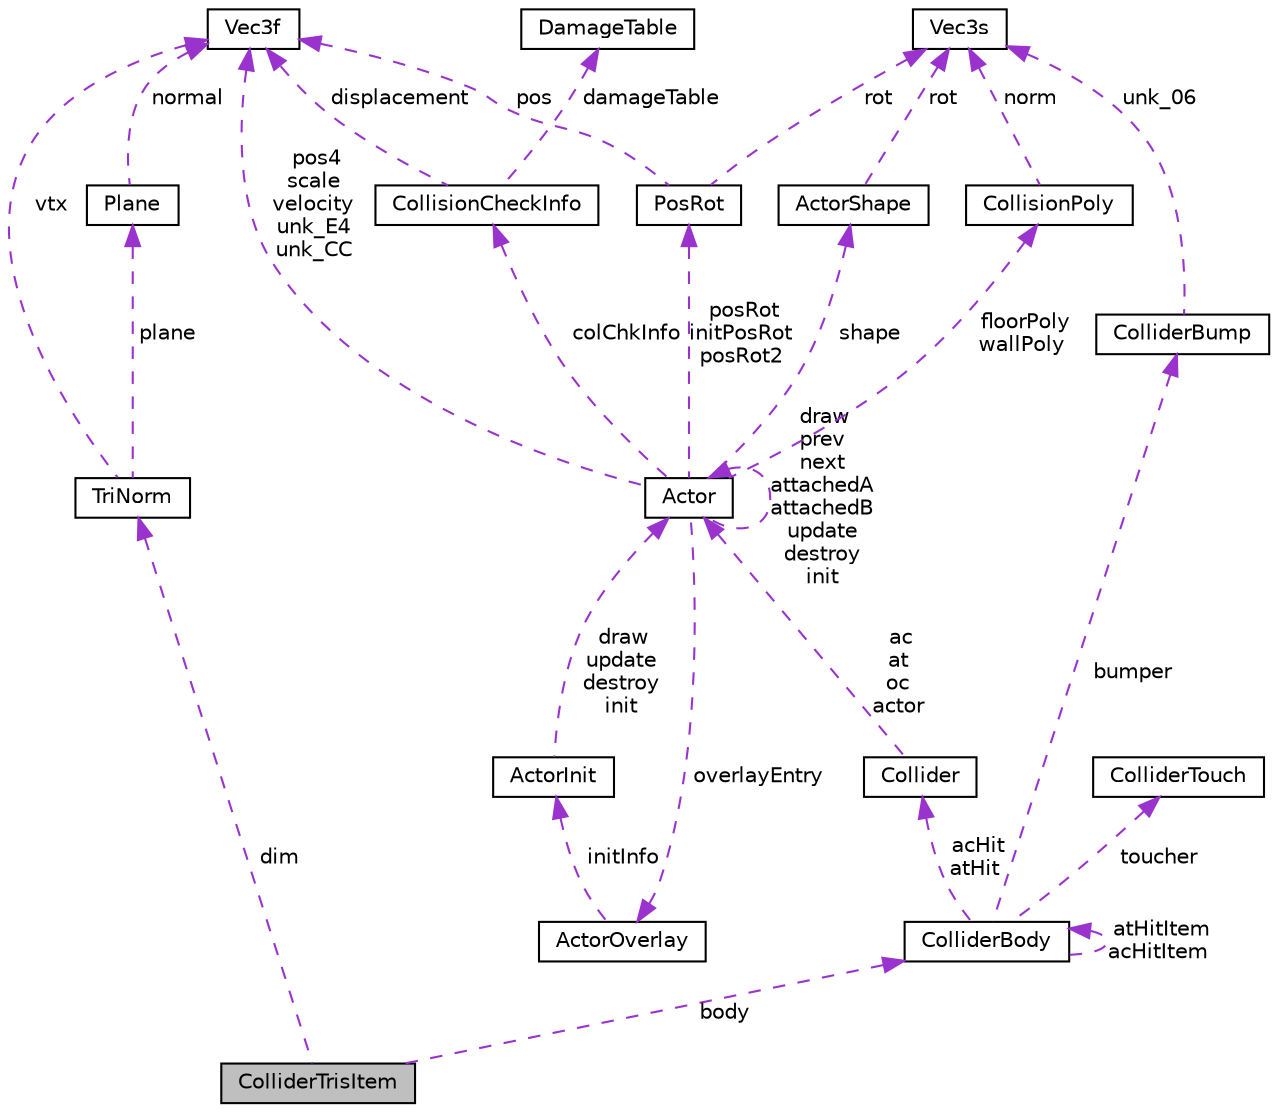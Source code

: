 digraph "ColliderTrisItem"
{
 // LATEX_PDF_SIZE
  edge [fontname="Helvetica",fontsize="10",labelfontname="Helvetica",labelfontsize="10"];
  node [fontname="Helvetica",fontsize="10",shape=record];
  Node1 [label="ColliderTrisItem",height=0.2,width=0.4,color="black", fillcolor="grey75", style="filled", fontcolor="black",tooltip=" "];
  Node2 -> Node1 [dir="back",color="darkorchid3",fontsize="10",style="dashed",label=" dim" ,fontname="Helvetica"];
  Node2 [label="TriNorm",height=0.2,width=0.4,color="black", fillcolor="white", style="filled",URL="$d7/d2e/structTriNorm.html",tooltip=" "];
  Node3 -> Node2 [dir="back",color="darkorchid3",fontsize="10",style="dashed",label=" plane" ,fontname="Helvetica"];
  Node3 [label="Plane",height=0.2,width=0.4,color="black", fillcolor="white", style="filled",URL="$d6/d13/structPlane.html",tooltip=" "];
  Node4 -> Node3 [dir="back",color="darkorchid3",fontsize="10",style="dashed",label=" normal" ,fontname="Helvetica"];
  Node4 [label="Vec3f",height=0.2,width=0.4,color="black", fillcolor="white", style="filled",URL="$d0/dc7/structVec3f.html",tooltip=" "];
  Node4 -> Node2 [dir="back",color="darkorchid3",fontsize="10",style="dashed",label=" vtx" ,fontname="Helvetica"];
  Node5 -> Node1 [dir="back",color="darkorchid3",fontsize="10",style="dashed",label=" body" ,fontname="Helvetica"];
  Node5 [label="ColliderBody",height=0.2,width=0.4,color="black", fillcolor="white", style="filled",URL="$de/d87/structColliderBody.html",tooltip=" "];
  Node6 -> Node5 [dir="back",color="darkorchid3",fontsize="10",style="dashed",label=" acHit\natHit" ,fontname="Helvetica"];
  Node6 [label="Collider",height=0.2,width=0.4,color="black", fillcolor="white", style="filled",URL="$d0/d61/structCollider.html",tooltip=" "];
  Node7 -> Node6 [dir="back",color="darkorchid3",fontsize="10",style="dashed",label=" ac\nat\noc\nactor" ,fontname="Helvetica"];
  Node7 [label="Actor",height=0.2,width=0.4,color="black", fillcolor="white", style="filled",URL="$dd/da2/structActor.html",tooltip=" "];
  Node7 -> Node7 [dir="back",color="darkorchid3",fontsize="10",style="dashed",label=" draw\nprev\nnext\nattachedA\nattachedB\nupdate\ndestroy\ninit" ,fontname="Helvetica"];
  Node8 -> Node7 [dir="back",color="darkorchid3",fontsize="10",style="dashed",label=" posRot\ninitPosRot\nposRot2" ,fontname="Helvetica"];
  Node8 [label="PosRot",height=0.2,width=0.4,color="black", fillcolor="white", style="filled",URL="$d5/dba/structPosRot.html",tooltip=" "];
  Node9 -> Node8 [dir="back",color="darkorchid3",fontsize="10",style="dashed",label=" rot" ,fontname="Helvetica"];
  Node9 [label="Vec3s",height=0.2,width=0.4,color="black", fillcolor="white", style="filled",URL="$d8/d79/structVec3s.html",tooltip=" "];
  Node4 -> Node8 [dir="back",color="darkorchid3",fontsize="10",style="dashed",label=" pos" ,fontname="Helvetica"];
  Node10 -> Node7 [dir="back",color="darkorchid3",fontsize="10",style="dashed",label=" overlayEntry" ,fontname="Helvetica"];
  Node10 [label="ActorOverlay",height=0.2,width=0.4,color="black", fillcolor="white", style="filled",URL="$d4/d76/structActorOverlay.html",tooltip=" "];
  Node11 -> Node10 [dir="back",color="darkorchid3",fontsize="10",style="dashed",label=" initInfo" ,fontname="Helvetica"];
  Node11 [label="ActorInit",height=0.2,width=0.4,color="black", fillcolor="white", style="filled",URL="$d6/dc9/structActorInit.html",tooltip=" "];
  Node7 -> Node11 [dir="back",color="darkorchid3",fontsize="10",style="dashed",label=" draw\nupdate\ndestroy\ninit" ,fontname="Helvetica"];
  Node12 -> Node7 [dir="back",color="darkorchid3",fontsize="10",style="dashed",label=" shape" ,fontname="Helvetica"];
  Node12 [label="ActorShape",height=0.2,width=0.4,color="black", fillcolor="white", style="filled",URL="$d2/d09/structActorShape.html",tooltip=" "];
  Node9 -> Node12 [dir="back",color="darkorchid3",fontsize="10",style="dashed",label=" rot" ,fontname="Helvetica"];
  Node13 -> Node7 [dir="back",color="darkorchid3",fontsize="10",style="dashed",label=" colChkInfo" ,fontname="Helvetica"];
  Node13 [label="CollisionCheckInfo",height=0.2,width=0.4,color="black", fillcolor="white", style="filled",URL="$d0/d20/structCollisionCheckInfo.html",tooltip=" "];
  Node14 -> Node13 [dir="back",color="darkorchid3",fontsize="10",style="dashed",label=" damageTable" ,fontname="Helvetica"];
  Node14 [label="DamageTable",height=0.2,width=0.4,color="black", fillcolor="white", style="filled",URL="$da/da9/structDamageTable.html",tooltip=" "];
  Node4 -> Node13 [dir="back",color="darkorchid3",fontsize="10",style="dashed",label=" displacement" ,fontname="Helvetica"];
  Node15 -> Node7 [dir="back",color="darkorchid3",fontsize="10",style="dashed",label=" floorPoly\nwallPoly" ,fontname="Helvetica"];
  Node15 [label="CollisionPoly",height=0.2,width=0.4,color="black", fillcolor="white", style="filled",URL="$de/de9/structCollisionPoly.html",tooltip=" "];
  Node9 -> Node15 [dir="back",color="darkorchid3",fontsize="10",style="dashed",label=" norm" ,fontname="Helvetica"];
  Node4 -> Node7 [dir="back",color="darkorchid3",fontsize="10",style="dashed",label=" pos4\nscale\nvelocity\nunk_E4\nunk_CC" ,fontname="Helvetica"];
  Node5 -> Node5 [dir="back",color="darkorchid3",fontsize="10",style="dashed",label=" atHitItem\nacHitItem" ,fontname="Helvetica"];
  Node16 -> Node5 [dir="back",color="darkorchid3",fontsize="10",style="dashed",label=" bumper" ,fontname="Helvetica"];
  Node16 [label="ColliderBump",height=0.2,width=0.4,color="black", fillcolor="white", style="filled",URL="$d0/d29/structColliderBump.html",tooltip=" "];
  Node9 -> Node16 [dir="back",color="darkorchid3",fontsize="10",style="dashed",label=" unk_06" ,fontname="Helvetica"];
  Node17 -> Node5 [dir="back",color="darkorchid3",fontsize="10",style="dashed",label=" toucher" ,fontname="Helvetica"];
  Node17 [label="ColliderTouch",height=0.2,width=0.4,color="black", fillcolor="white", style="filled",URL="$da/d5d/structColliderTouch.html",tooltip=" "];
}
